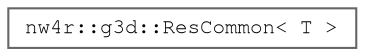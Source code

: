 digraph "Graphical Class Hierarchy"
{
 // LATEX_PDF_SIZE
  bgcolor="transparent";
  edge [fontname=FreeMono,fontsize=10,labelfontname=FreeMono,labelfontsize=10];
  node [fontname=FreeMono,fontsize=10,shape=box,height=0.2,width=0.4];
  rankdir="LR";
  Node0 [label="nw4r::g3d::ResCommon\< T \>",height=0.2,width=0.4,color="grey40", fillcolor="white", style="filled",URL="$classnw4r_1_1g3d_1_1_res_common.html",tooltip=" "];
}
